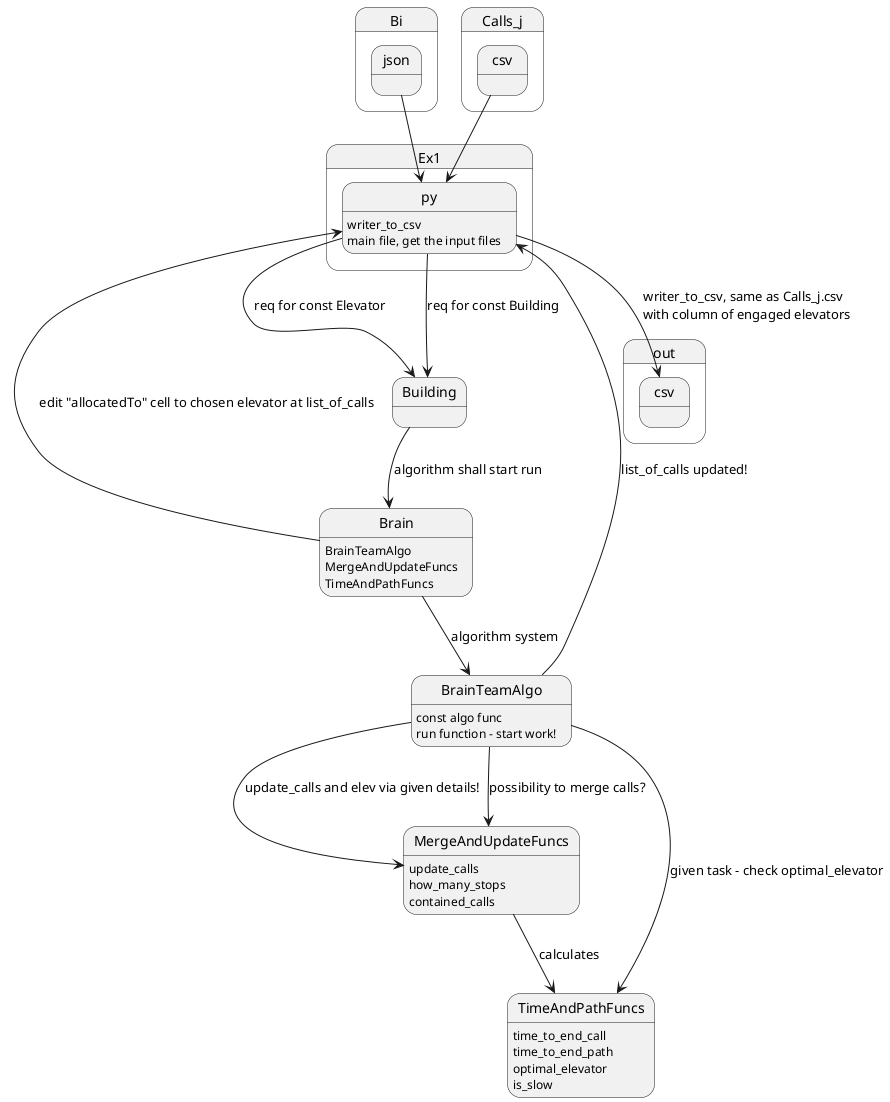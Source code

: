 @startuml
'https://plantuml.com/sequence-diagram

'list_of_calls: hold calls, sorted via startTime
'list_of_elevators: hold elev,no sort
'writer_to_csv --> output.csv : print for idx in list_of_calls ea line
Ex1.py: writer_to_csv
Ex1.py : main file, get the input files
''elev list Sorted via ID number!
'Bi.json --> list_of_elevators: parse json to elev list obj

Brain : BrainTeamAlgo
Brain : MergeAndUpdateFuncs
Brain : TimeAndPathFuncs

BrainTeamAlgo: const algo func
BrainTeamAlgo: run function - start work!

'the both below funcs is updating the chosen elevator
'to: currect time and currect position of the end of the chain of task the elev got
MergeAndUpdateFuncs: update_calls
MergeAndUpdateFuncs: how_many_stops
'the func check possibility to merge
'between calls for the given elevator
MergeAndUpdateFuncs: contained_calls

'given call and elevator - check time to end call
TimeAndPathFuncs: time_to_end_call
'given floors start stop, elevator and start time for the task - check end time
TimeAndPathFuncs: time_to_end_path
'given call and list of elevators - which elev
'will end firs the task
TimeAndPathFuncs: optimal_elevator
'given building and elevator if elev is higher or lower/equal from avg speed (then slow)
TimeAndPathFuncs: is_slow


Bi.json --> Ex1.py
Calls_j.csv --> Ex1.py

'construct the whole environment!
Ex1.py --> Building : req for const Elevator
Ex1.py --> Building : req for const Building
'Bi.json --> Building : grants min max floors

'the brain take his data from Building and only his
Building --> Brain : algorithm shall start run

Brain --> BrainTeamAlgo : algorithm system

Brain --> Ex1.py : edit "allocatedTo" cell to chosen elevator at list_of_calls

BrainTeamAlgo --> TimeAndPathFuncs : given task - check optimal_elevator
BrainTeamAlgo --> MergeAndUpdateFuncs : possibility to merge calls?
MergeAndUpdateFuncs --> TimeAndPathFuncs : calculates
BrainTeamAlgo --> MergeAndUpdateFuncs : update_calls and elev via given details!
BrainTeamAlgo --> Ex1.py : list_of_calls updated!
Ex1.py --> out.csv : writer_to_csv, same as Calls_j.csv\
 \n with column of engaged elevators
@enduml